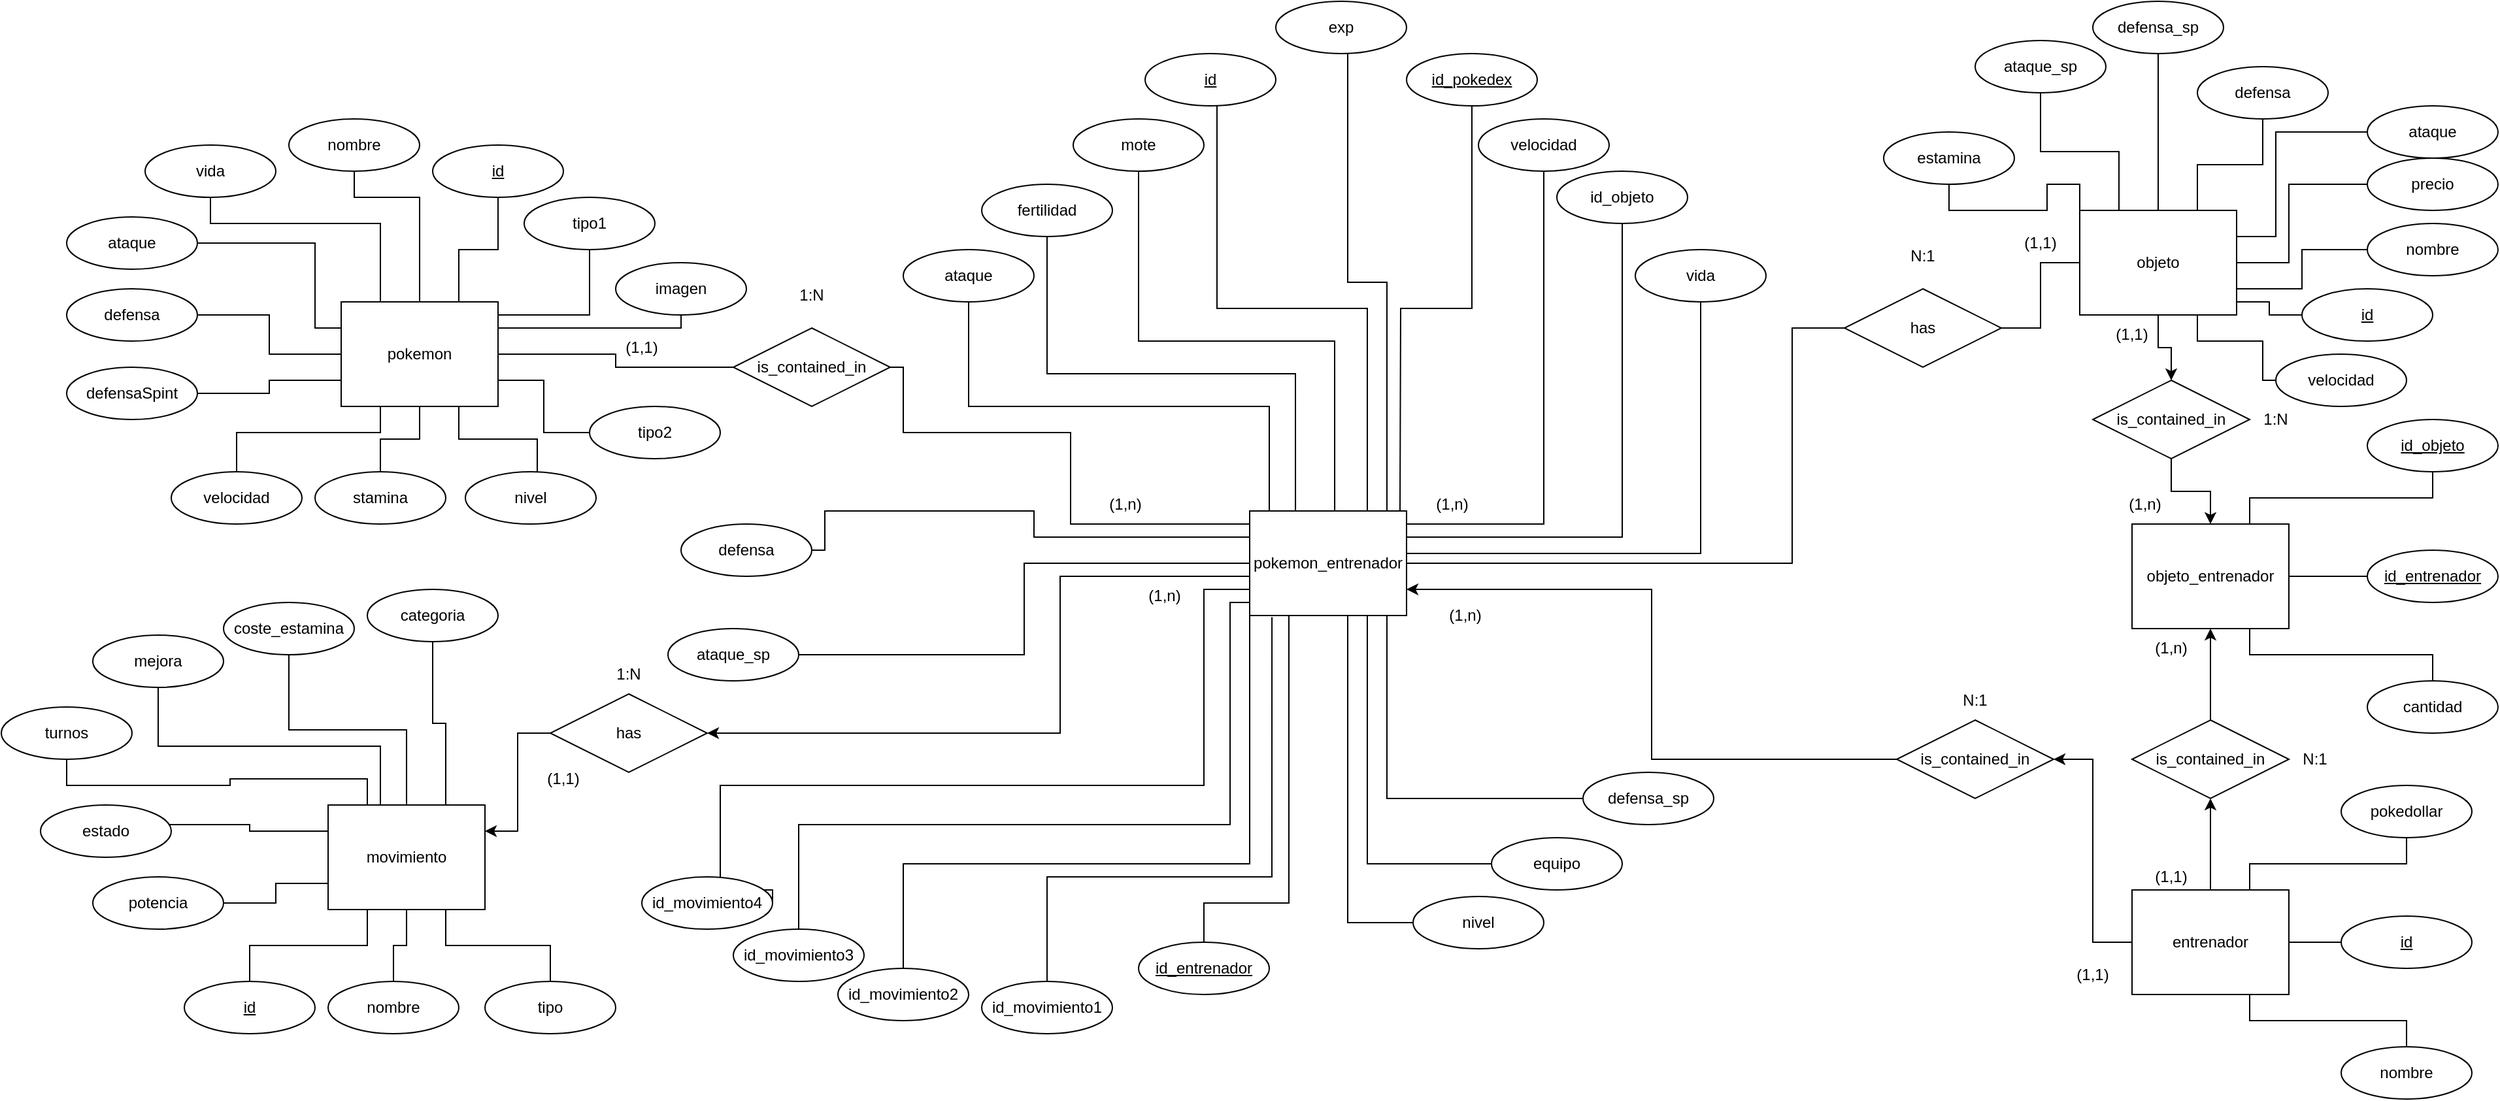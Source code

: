 <mxfile version="21.2.8" type="device">
  <diagram id="R2lEEEUBdFMjLlhIrx00" name="Page-1">
    <mxGraphModel dx="2150" dy="1479" grid="1" gridSize="10" guides="1" tooltips="1" connect="1" arrows="1" fold="1" page="1" pageScale="1" pageWidth="1100" pageHeight="850" math="0" shadow="0" extFonts="Permanent Marker^https://fonts.googleapis.com/css?family=Permanent+Marker">
      <root>
        <mxCell id="0" />
        <mxCell id="1" parent="0" />
        <mxCell id="fIFWOGlqh_RArbtYlv_k-58" style="edgeStyle=orthogonalEdgeStyle;rounded=0;orthogonalLoop=1;jettySize=auto;html=1;exitX=1;exitY=0.5;exitDx=0;exitDy=0;entryX=0.667;entryY=0.5;entryDx=0;entryDy=0;entryPerimeter=0;" parent="1" source="jiimYA44LF8Xv969hFRA-1" target="fIFWOGlqh_RArbtYlv_k-42" edge="1">
          <mxGeometry relative="1" as="geometry" />
        </mxCell>
        <mxCell id="5u-493gAyB_nj1HIb9oE-13" style="edgeStyle=orthogonalEdgeStyle;rounded=0;orthogonalLoop=1;jettySize=auto;html=1;exitX=1;exitY=0.75;exitDx=0;exitDy=0;entryX=0.2;entryY=0.5;entryDx=0;entryDy=0;entryPerimeter=0;" parent="1" source="jiimYA44LF8Xv969hFRA-1" target="5u-493gAyB_nj1HIb9oE-11" edge="1">
          <mxGeometry relative="1" as="geometry" />
        </mxCell>
        <mxCell id="5u-493gAyB_nj1HIb9oE-14" style="edgeStyle=orthogonalEdgeStyle;rounded=0;orthogonalLoop=1;jettySize=auto;html=1;exitX=0.75;exitY=1;exitDx=0;exitDy=0;entryX=0.55;entryY=0.5;entryDx=0;entryDy=0;entryPerimeter=0;" parent="1" source="jiimYA44LF8Xv969hFRA-1" target="5u-493gAyB_nj1HIb9oE-9" edge="1">
          <mxGeometry relative="1" as="geometry" />
        </mxCell>
        <mxCell id="5u-493gAyB_nj1HIb9oE-15" style="edgeStyle=orthogonalEdgeStyle;rounded=0;orthogonalLoop=1;jettySize=auto;html=1;exitX=0.5;exitY=1;exitDx=0;exitDy=0;entryX=0.5;entryY=0.5;entryDx=0;entryDy=0;entryPerimeter=0;" parent="1" source="jiimYA44LF8Xv969hFRA-1" target="5u-493gAyB_nj1HIb9oE-8" edge="1">
          <mxGeometry relative="1" as="geometry" />
        </mxCell>
        <mxCell id="5u-493gAyB_nj1HIb9oE-17" style="edgeStyle=orthogonalEdgeStyle;rounded=0;orthogonalLoop=1;jettySize=auto;html=1;exitX=0.25;exitY=1;exitDx=0;exitDy=0;entryX=0.5;entryY=0.5;entryDx=0;entryDy=0;entryPerimeter=0;" parent="1" source="jiimYA44LF8Xv969hFRA-1" target="5u-493gAyB_nj1HIb9oE-7" edge="1">
          <mxGeometry relative="1" as="geometry">
            <Array as="points">
              <mxPoint x="-140" y="250" />
              <mxPoint x="-250" y="250" />
            </Array>
          </mxGeometry>
        </mxCell>
        <mxCell id="5u-493gAyB_nj1HIb9oE-18" style="edgeStyle=orthogonalEdgeStyle;rounded=0;orthogonalLoop=1;jettySize=auto;html=1;exitX=0;exitY=0.75;exitDx=0;exitDy=0;entryX=0.7;entryY=0.5;entryDx=0;entryDy=0;entryPerimeter=0;" parent="1" source="jiimYA44LF8Xv969hFRA-1" target="5u-493gAyB_nj1HIb9oE-6" edge="1">
          <mxGeometry relative="1" as="geometry" />
        </mxCell>
        <mxCell id="5u-493gAyB_nj1HIb9oE-19" style="edgeStyle=orthogonalEdgeStyle;rounded=0;orthogonalLoop=1;jettySize=auto;html=1;exitX=0;exitY=0.5;exitDx=0;exitDy=0;entryX=0.6;entryY=0.5;entryDx=0;entryDy=0;entryPerimeter=0;" parent="1" source="jiimYA44LF8Xv969hFRA-1" target="5u-493gAyB_nj1HIb9oE-5" edge="1">
          <mxGeometry relative="1" as="geometry" />
        </mxCell>
        <mxCell id="5u-493gAyB_nj1HIb9oE-20" style="edgeStyle=orthogonalEdgeStyle;rounded=0;orthogonalLoop=1;jettySize=auto;html=1;exitX=0;exitY=0.25;exitDx=0;exitDy=0;entryX=0.5;entryY=0.375;entryDx=0;entryDy=0;entryPerimeter=0;" parent="1" source="jiimYA44LF8Xv969hFRA-1" target="5u-493gAyB_nj1HIb9oE-4" edge="1">
          <mxGeometry relative="1" as="geometry">
            <Array as="points">
              <mxPoint x="-190" y="170" />
              <mxPoint x="-190" y="105" />
              <mxPoint x="-330" y="105" />
            </Array>
          </mxGeometry>
        </mxCell>
        <mxCell id="5u-493gAyB_nj1HIb9oE-21" style="edgeStyle=orthogonalEdgeStyle;rounded=0;orthogonalLoop=1;jettySize=auto;html=1;exitX=0.25;exitY=0;exitDx=0;exitDy=0;entryX=0.5;entryY=0.5;entryDx=0;entryDy=0;entryPerimeter=0;" parent="1" source="jiimYA44LF8Xv969hFRA-1" target="5u-493gAyB_nj1HIb9oE-3" edge="1">
          <mxGeometry relative="1" as="geometry">
            <Array as="points">
              <mxPoint x="-140" y="90" />
              <mxPoint x="-270" y="90" />
            </Array>
          </mxGeometry>
        </mxCell>
        <mxCell id="5u-493gAyB_nj1HIb9oE-22" style="edgeStyle=orthogonalEdgeStyle;rounded=0;orthogonalLoop=1;jettySize=auto;html=1;exitX=0.5;exitY=0;exitDx=0;exitDy=0;entryX=0.5;entryY=0.5;entryDx=0;entryDy=0;entryPerimeter=0;" parent="1" source="jiimYA44LF8Xv969hFRA-1" target="5u-493gAyB_nj1HIb9oE-2" edge="1">
          <mxGeometry relative="1" as="geometry">
            <Array as="points">
              <mxPoint x="-110" y="70" />
              <mxPoint x="-160" y="70" />
            </Array>
          </mxGeometry>
        </mxCell>
        <mxCell id="5u-493gAyB_nj1HIb9oE-23" style="edgeStyle=orthogonalEdgeStyle;rounded=0;orthogonalLoop=1;jettySize=auto;html=1;exitX=0.75;exitY=0;exitDx=0;exitDy=0;entryX=0.5;entryY=0.25;entryDx=0;entryDy=0;entryPerimeter=0;" parent="1" source="jiimYA44LF8Xv969hFRA-1" target="5u-493gAyB_nj1HIb9oE-1" edge="1">
          <mxGeometry relative="1" as="geometry" />
        </mxCell>
        <mxCell id="5u-493gAyB_nj1HIb9oE-24" style="edgeStyle=orthogonalEdgeStyle;rounded=0;orthogonalLoop=1;jettySize=auto;html=1;exitX=1;exitY=0.25;exitDx=0;exitDy=0;entryX=0.5;entryY=0.5;entryDx=0;entryDy=0;entryPerimeter=0;" parent="1" source="jiimYA44LF8Xv969hFRA-1" target="5u-493gAyB_nj1HIb9oE-10" edge="1">
          <mxGeometry relative="1" as="geometry">
            <Array as="points">
              <mxPoint x="-50" y="160" />
              <mxPoint x="20" y="160" />
            </Array>
          </mxGeometry>
        </mxCell>
        <mxCell id="5u-493gAyB_nj1HIb9oE-26" style="edgeStyle=orthogonalEdgeStyle;rounded=0;orthogonalLoop=1;jettySize=auto;html=1;exitX=1;exitY=0.25;exitDx=0;exitDy=0;entryX=0.4;entryY=0.5;entryDx=0;entryDy=0;entryPerimeter=0;" parent="1" source="jiimYA44LF8Xv969hFRA-1" target="5u-493gAyB_nj1HIb9oE-12" edge="1">
          <mxGeometry relative="1" as="geometry">
            <Array as="points">
              <mxPoint x="90" y="170" />
              <mxPoint x="90" y="140" />
            </Array>
          </mxGeometry>
        </mxCell>
        <mxCell id="jiimYA44LF8Xv969hFRA-1" value="pokemon" style="whiteSpace=wrap;html=1;align=center;" parent="1" vertex="1">
          <mxGeometry x="-170" y="150" width="120" height="80" as="geometry" />
        </mxCell>
        <mxCell id="fIFWOGlqh_RArbtYlv_k-67" style="edgeStyle=orthogonalEdgeStyle;rounded=0;orthogonalLoop=1;jettySize=auto;html=1;exitX=0.5;exitY=1;exitDx=0;exitDy=0;entryX=0.542;entryY=0.375;entryDx=0;entryDy=0;entryPerimeter=0;" parent="1" source="jiimYA44LF8Xv969hFRA-5" target="Zgyo-7Ij2d3S2gE46RrT-1" edge="1">
          <mxGeometry relative="1" as="geometry" />
        </mxCell>
        <mxCell id="jiimYA44LF8Xv969hFRA-5" value="mote" style="ellipse;whiteSpace=wrap;html=1;align=center;" parent="1" vertex="1">
          <mxGeometry x="390" y="10" width="100" height="40" as="geometry" />
        </mxCell>
        <mxCell id="fIFWOGlqh_RArbtYlv_k-75" style="edgeStyle=orthogonalEdgeStyle;rounded=0;orthogonalLoop=1;jettySize=auto;html=1;exitX=0;exitY=0.5;exitDx=0;exitDy=0;entryX=0.875;entryY=0.625;entryDx=0;entryDy=0;entryPerimeter=0;endArrow=none;endFill=0;" parent="1" source="jiimYA44LF8Xv969hFRA-6" target="Zgyo-7Ij2d3S2gE46RrT-1" edge="1">
          <mxGeometry relative="1" as="geometry" />
        </mxCell>
        <mxCell id="jiimYA44LF8Xv969hFRA-6" value="defensa_sp" style="ellipse;whiteSpace=wrap;html=1;align=center;" parent="1" vertex="1">
          <mxGeometry x="780" y="510" width="100" height="40" as="geometry" />
        </mxCell>
        <mxCell id="fIFWOGlqh_RArbtYlv_k-90" style="edgeStyle=orthogonalEdgeStyle;rounded=0;orthogonalLoop=1;jettySize=auto;html=1;exitX=1;exitY=0.5;exitDx=0;exitDy=0;entryX=0;entryY=0.5;entryDx=0;entryDy=0;endArrow=none;endFill=0;" parent="1" source="jiimYA44LF8Xv969hFRA-7" target="Zgyo-7Ij2d3S2gE46RrT-1" edge="1">
          <mxGeometry relative="1" as="geometry" />
        </mxCell>
        <mxCell id="jiimYA44LF8Xv969hFRA-7" value="ataque_sp" style="ellipse;whiteSpace=wrap;html=1;align=center;" parent="1" vertex="1">
          <mxGeometry x="80" y="400" width="100" height="40" as="geometry" />
        </mxCell>
        <mxCell id="fIFWOGlqh_RArbtYlv_k-64" style="edgeStyle=orthogonalEdgeStyle;rounded=0;orthogonalLoop=1;jettySize=auto;html=1;exitX=0.5;exitY=1;exitDx=0;exitDy=0;entryX=0.125;entryY=0.5;entryDx=0;entryDy=0;entryPerimeter=0;" parent="1" source="jiimYA44LF8Xv969hFRA-8" target="Zgyo-7Ij2d3S2gE46RrT-1" edge="1">
          <mxGeometry relative="1" as="geometry" />
        </mxCell>
        <mxCell id="jiimYA44LF8Xv969hFRA-8" value="ataque" style="ellipse;whiteSpace=wrap;html=1;align=center;" parent="1" vertex="1">
          <mxGeometry x="260" y="110" width="100" height="40" as="geometry" />
        </mxCell>
        <mxCell id="fIFWOGlqh_RArbtYlv_k-91" style="edgeStyle=orthogonalEdgeStyle;rounded=0;orthogonalLoop=1;jettySize=auto;html=1;exitX=1;exitY=0.5;exitDx=0;exitDy=0;entryX=0;entryY=0.25;entryDx=0;entryDy=0;endArrow=none;endFill=0;" parent="1" source="jiimYA44LF8Xv969hFRA-9" target="Zgyo-7Ij2d3S2gE46RrT-1" edge="1">
          <mxGeometry x="0.123" y="38" relative="1" as="geometry">
            <Array as="points">
              <mxPoint x="200" y="340" />
              <mxPoint x="200" y="310" />
              <mxPoint x="360" y="310" />
              <mxPoint x="360" y="330" />
            </Array>
            <mxPoint x="1" as="offset" />
          </mxGeometry>
        </mxCell>
        <mxCell id="jiimYA44LF8Xv969hFRA-9" value="defensa" style="ellipse;whiteSpace=wrap;html=1;align=center;" parent="1" vertex="1">
          <mxGeometry x="90" y="320" width="100" height="40" as="geometry" />
        </mxCell>
        <mxCell id="fIFWOGlqh_RArbtYlv_k-74" style="edgeStyle=orthogonalEdgeStyle;rounded=0;orthogonalLoop=1;jettySize=auto;html=1;exitX=0.5;exitY=1;exitDx=0;exitDy=0;endArrow=none;endFill=0;entryX=0.996;entryY=0.406;entryDx=0;entryDy=0;entryPerimeter=0;" parent="1" source="jiimYA44LF8Xv969hFRA-10" target="Zgyo-7Ij2d3S2gE46RrT-1" edge="1">
          <mxGeometry relative="1" as="geometry">
            <mxPoint x="690" y="340" as="targetPoint" />
          </mxGeometry>
        </mxCell>
        <mxCell id="jiimYA44LF8Xv969hFRA-10" value="vida" style="ellipse;whiteSpace=wrap;html=1;align=center;" parent="1" vertex="1">
          <mxGeometry x="820" y="110" width="100" height="40" as="geometry" />
        </mxCell>
        <mxCell id="fIFWOGlqh_RArbtYlv_k-66" style="edgeStyle=orthogonalEdgeStyle;rounded=0;orthogonalLoop=1;jettySize=auto;html=1;exitX=0.5;exitY=1;exitDx=0;exitDy=0;entryX=0.292;entryY=0.625;entryDx=0;entryDy=0;entryPerimeter=0;" parent="1" source="jiimYA44LF8Xv969hFRA-13" target="Zgyo-7Ij2d3S2gE46RrT-1" edge="1">
          <mxGeometry relative="1" as="geometry" />
        </mxCell>
        <mxCell id="jiimYA44LF8Xv969hFRA-13" value="fertilidad" style="ellipse;whiteSpace=wrap;html=1;align=center;" parent="1" vertex="1">
          <mxGeometry x="320" y="60" width="100" height="40" as="geometry" />
        </mxCell>
        <mxCell id="fIFWOGlqh_RArbtYlv_k-80" style="edgeStyle=orthogonalEdgeStyle;rounded=0;orthogonalLoop=1;jettySize=auto;html=1;exitX=0;exitY=0.5;exitDx=0;exitDy=0;entryX=0.625;entryY=1;entryDx=0;entryDy=0;entryPerimeter=0;endArrow=none;endFill=0;" parent="1" source="jiimYA44LF8Xv969hFRA-15" target="Zgyo-7Ij2d3S2gE46RrT-1" edge="1">
          <mxGeometry relative="1" as="geometry" />
        </mxCell>
        <mxCell id="jiimYA44LF8Xv969hFRA-15" value="nivel" style="ellipse;whiteSpace=wrap;html=1;align=center;" parent="1" vertex="1">
          <mxGeometry x="650" y="605" width="100" height="40" as="geometry" />
        </mxCell>
        <mxCell id="fIFWOGlqh_RArbtYlv_k-72" style="edgeStyle=orthogonalEdgeStyle;rounded=0;orthogonalLoop=1;jettySize=auto;html=1;exitX=0.5;exitY=1;exitDx=0;exitDy=0;endArrow=none;endFill=0;entryX=1;entryY=0.25;entryDx=0;entryDy=0;" parent="1" source="jiimYA44LF8Xv969hFRA-17" target="Zgyo-7Ij2d3S2gE46RrT-1" edge="1">
          <mxGeometry relative="1" as="geometry">
            <mxPoint x="670" y="340" as="targetPoint" />
            <Array as="points">
              <mxPoint x="750" y="320" />
              <mxPoint x="645" y="320" />
            </Array>
          </mxGeometry>
        </mxCell>
        <mxCell id="jiimYA44LF8Xv969hFRA-17" value="velocidad" style="ellipse;whiteSpace=wrap;html=1;align=center;" parent="1" vertex="1">
          <mxGeometry x="700" y="10" width="100" height="40" as="geometry" />
        </mxCell>
        <mxCell id="fIFWOGlqh_RArbtYlv_k-55" style="edgeStyle=orthogonalEdgeStyle;rounded=0;orthogonalLoop=1;jettySize=auto;html=1;exitX=1;exitY=0.5;exitDx=0;exitDy=0;entryX=0.333;entryY=0.5;entryDx=0;entryDy=0;entryPerimeter=0;" parent="1" source="Zgyo-7Ij2d3S2gE46RrT-1" target="fIFWOGlqh_RArbtYlv_k-54" edge="1">
          <mxGeometry relative="1" as="geometry">
            <Array as="points">
              <mxPoint x="940" y="350" />
              <mxPoint x="940" y="170" />
            </Array>
          </mxGeometry>
        </mxCell>
        <mxCell id="fIFWOGlqh_RArbtYlv_k-69" style="edgeStyle=orthogonalEdgeStyle;rounded=0;orthogonalLoop=1;jettySize=auto;html=1;exitX=0.75;exitY=0;exitDx=0;exitDy=0;entryX=0.55;entryY=0.5;entryDx=0;entryDy=0;entryPerimeter=0;" parent="1" source="Zgyo-7Ij2d3S2gE46RrT-1" target="fIFWOGlqh_RArbtYlv_k-7" edge="1">
          <mxGeometry relative="1" as="geometry" />
        </mxCell>
        <mxCell id="fIFWOGlqh_RArbtYlv_k-79" style="edgeStyle=orthogonalEdgeStyle;rounded=0;orthogonalLoop=1;jettySize=auto;html=1;exitX=0.75;exitY=1;exitDx=0;exitDy=0;entryX=0;entryY=0.5;entryDx=0;entryDy=0;endArrow=none;endFill=0;" parent="1" source="Zgyo-7Ij2d3S2gE46RrT-1" target="Zgyo-7Ij2d3S2gE46RrT-8" edge="1">
          <mxGeometry relative="1" as="geometry" />
        </mxCell>
        <mxCell id="1M3iyXm2v_RrBbfsAJCs-2" style="edgeStyle=orthogonalEdgeStyle;rounded=0;orthogonalLoop=1;jettySize=auto;html=1;exitX=0;exitY=1;exitDx=0;exitDy=0;entryX=0.5;entryY=0.5;entryDx=0;entryDy=0;entryPerimeter=0;" parent="1" source="Zgyo-7Ij2d3S2gE46RrT-1" target="fIFWOGlqh_RArbtYlv_k-14" edge="1">
          <mxGeometry relative="1" as="geometry">
            <Array as="points">
              <mxPoint x="525" y="580" />
              <mxPoint x="260" y="580" />
            </Array>
          </mxGeometry>
        </mxCell>
        <mxCell id="mYmFCmXIpVy9FABkspuL-14" style="edgeStyle=orthogonalEdgeStyle;rounded=0;orthogonalLoop=1;jettySize=auto;html=1;exitX=0.75;exitY=0;exitDx=0;exitDy=0;entryX=0.45;entryY=0.5;entryDx=0;entryDy=0;entryPerimeter=0;" edge="1" parent="1" source="Zgyo-7Ij2d3S2gE46RrT-1" target="mYmFCmXIpVy9FABkspuL-13">
          <mxGeometry relative="1" as="geometry">
            <Array as="points">
              <mxPoint x="630" y="310" />
              <mxPoint x="630" y="135" />
              <mxPoint x="600" y="135" />
              <mxPoint x="600" y="-60" />
            </Array>
          </mxGeometry>
        </mxCell>
        <mxCell id="Zgyo-7Ij2d3S2gE46RrT-1" value="pokemon_entrenador" style="whiteSpace=wrap;html=1;align=center;" parent="1" vertex="1">
          <mxGeometry x="525" y="310" width="120" height="80" as="geometry" />
        </mxCell>
        <mxCell id="fIFWOGlqh_RArbtYlv_k-25" style="edgeStyle=orthogonalEdgeStyle;rounded=0;orthogonalLoop=1;jettySize=auto;html=1;exitX=0;exitY=0.25;exitDx=0;exitDy=0;entryX=0.5;entryY=0.375;entryDx=0;entryDy=0;entryPerimeter=0;" parent="1" source="Zgyo-7Ij2d3S2gE46RrT-4" target="fIFWOGlqh_RArbtYlv_k-2" edge="1">
          <mxGeometry relative="1" as="geometry" />
        </mxCell>
        <mxCell id="fIFWOGlqh_RArbtYlv_k-26" style="edgeStyle=orthogonalEdgeStyle;rounded=0;orthogonalLoop=1;jettySize=auto;html=1;exitX=0;exitY=0.75;exitDx=0;exitDy=0;entryX=0.7;entryY=0.5;entryDx=0;entryDy=0;entryPerimeter=0;" parent="1" source="Zgyo-7Ij2d3S2gE46RrT-4" target="fIFWOGlqh_RArbtYlv_k-1" edge="1">
          <mxGeometry relative="1" as="geometry" />
        </mxCell>
        <mxCell id="fIFWOGlqh_RArbtYlv_k-27" style="edgeStyle=orthogonalEdgeStyle;rounded=0;orthogonalLoop=1;jettySize=auto;html=1;exitX=0.25;exitY=1;exitDx=0;exitDy=0;entryX=0.5;entryY=0.5;entryDx=0;entryDy=0;entryPerimeter=0;" parent="1" source="Zgyo-7Ij2d3S2gE46RrT-4" target="Zgyo-7Ij2d3S2gE46RrT-13" edge="1">
          <mxGeometry relative="1" as="geometry" />
        </mxCell>
        <mxCell id="fIFWOGlqh_RArbtYlv_k-28" style="edgeStyle=orthogonalEdgeStyle;rounded=0;orthogonalLoop=1;jettySize=auto;html=1;exitX=0.5;exitY=1;exitDx=0;exitDy=0;entryX=0.5;entryY=0.5;entryDx=0;entryDy=0;entryPerimeter=0;" parent="1" source="Zgyo-7Ij2d3S2gE46RrT-4" target="Zgyo-7Ij2d3S2gE46RrT-14" edge="1">
          <mxGeometry relative="1" as="geometry" />
        </mxCell>
        <mxCell id="fIFWOGlqh_RArbtYlv_k-29" style="edgeStyle=orthogonalEdgeStyle;rounded=0;orthogonalLoop=1;jettySize=auto;html=1;exitX=0.75;exitY=1;exitDx=0;exitDy=0;entryX=0.5;entryY=0.5;entryDx=0;entryDy=0;entryPerimeter=0;" parent="1" source="Zgyo-7Ij2d3S2gE46RrT-4" target="Zgyo-7Ij2d3S2gE46RrT-15" edge="1">
          <mxGeometry relative="1" as="geometry" />
        </mxCell>
        <mxCell id="fIFWOGlqh_RArbtYlv_k-31" style="edgeStyle=orthogonalEdgeStyle;rounded=0;orthogonalLoop=1;jettySize=auto;html=1;exitX=0.5;exitY=0;exitDx=0;exitDy=0;entryX=0.5;entryY=0.625;entryDx=0;entryDy=0;entryPerimeter=0;" parent="1" source="Zgyo-7Ij2d3S2gE46RrT-4" target="fIFWOGlqh_RArbtYlv_k-4" edge="1">
          <mxGeometry relative="1" as="geometry">
            <Array as="points">
              <mxPoint x="-140" y="535" />
              <mxPoint x="-140" y="490" />
              <mxPoint x="-310" y="490" />
            </Array>
          </mxGeometry>
        </mxCell>
        <mxCell id="fIFWOGlqh_RArbtYlv_k-32" style="edgeStyle=orthogonalEdgeStyle;rounded=0;orthogonalLoop=1;jettySize=auto;html=1;exitX=0.25;exitY=0;exitDx=0;exitDy=0;entryX=0.5;entryY=0.5;entryDx=0;entryDy=0;entryPerimeter=0;" parent="1" source="Zgyo-7Ij2d3S2gE46RrT-4" target="fIFWOGlqh_RArbtYlv_k-3" edge="1">
          <mxGeometry relative="1" as="geometry" />
        </mxCell>
        <mxCell id="1M3iyXm2v_RrBbfsAJCs-5" style="edgeStyle=orthogonalEdgeStyle;rounded=0;orthogonalLoop=1;jettySize=auto;html=1;exitX=1;exitY=0.25;exitDx=0;exitDy=0;entryX=0;entryY=0.5;entryDx=0;entryDy=0;endArrow=none;endFill=0;startArrow=classic;startFill=1;" parent="1" source="Zgyo-7Ij2d3S2gE46RrT-4" target="1M3iyXm2v_RrBbfsAJCs-3" edge="1">
          <mxGeometry relative="1" as="geometry" />
        </mxCell>
        <mxCell id="oW-g6aOXDVtsvGROKA5f-11" style="edgeStyle=orthogonalEdgeStyle;rounded=0;orthogonalLoop=1;jettySize=auto;html=1;exitX=0.5;exitY=0;exitDx=0;exitDy=0;entryX=0.5;entryY=0.5;entryDx=0;entryDy=0;entryPerimeter=0;" parent="1" source="Zgyo-7Ij2d3S2gE46RrT-4" target="oW-g6aOXDVtsvGROKA5f-10" edge="1">
          <mxGeometry relative="1" as="geometry" />
        </mxCell>
        <mxCell id="oW-g6aOXDVtsvGROKA5f-14" style="edgeStyle=orthogonalEdgeStyle;rounded=0;orthogonalLoop=1;jettySize=auto;html=1;exitX=0.75;exitY=0;exitDx=0;exitDy=0;entryX=0.5;entryY=0.5;entryDx=0;entryDy=0;entryPerimeter=0;" parent="1" source="Zgyo-7Ij2d3S2gE46RrT-4" target="oW-g6aOXDVtsvGROKA5f-12" edge="1">
          <mxGeometry relative="1" as="geometry" />
        </mxCell>
        <mxCell id="Zgyo-7Ij2d3S2gE46RrT-4" value="movimiento" style="whiteSpace=wrap;html=1;align=center;" parent="1" vertex="1">
          <mxGeometry x="-180" y="535" width="120" height="80" as="geometry" />
        </mxCell>
        <mxCell id="fIFWOGlqh_RArbtYlv_k-36" style="edgeStyle=orthogonalEdgeStyle;rounded=0;orthogonalLoop=1;jettySize=auto;html=1;exitX=1;exitY=0.75;exitDx=0;exitDy=0;entryX=0.3;entryY=0.5;entryDx=0;entryDy=0;entryPerimeter=0;" parent="1" source="Zgyo-7Ij2d3S2gE46RrT-5" target="fIFWOGlqh_RArbtYlv_k-10" edge="1">
          <mxGeometry relative="1" as="geometry">
            <Array as="points">
              <mxPoint x="1280" y="150" />
              <mxPoint x="1305" y="150" />
              <mxPoint x="1305" y="160" />
            </Array>
          </mxGeometry>
        </mxCell>
        <mxCell id="fIFWOGlqh_RArbtYlv_k-37" style="edgeStyle=orthogonalEdgeStyle;rounded=0;orthogonalLoop=1;jettySize=auto;html=1;exitX=1;exitY=0.25;exitDx=0;exitDy=0;entryX=0.4;entryY=0.5;entryDx=0;entryDy=0;entryPerimeter=0;" parent="1" source="Zgyo-7Ij2d3S2gE46RrT-5" target="fIFWOGlqh_RArbtYlv_k-9" edge="1">
          <mxGeometry relative="1" as="geometry">
            <Array as="points">
              <mxPoint x="1280" y="140" />
              <mxPoint x="1330" y="140" />
              <mxPoint x="1330" y="110" />
            </Array>
          </mxGeometry>
        </mxCell>
        <mxCell id="fIFWOGlqh_RArbtYlv_k-50" style="edgeStyle=orthogonalEdgeStyle;rounded=0;orthogonalLoop=1;jettySize=auto;html=1;exitX=0.5;exitY=1;exitDx=0;exitDy=0;" parent="1" source="Zgyo-7Ij2d3S2gE46RrT-5" target="fIFWOGlqh_RArbtYlv_k-44" edge="1">
          <mxGeometry relative="1" as="geometry" />
        </mxCell>
        <mxCell id="fIFWOGlqh_RArbtYlv_k-57" style="edgeStyle=orthogonalEdgeStyle;rounded=0;orthogonalLoop=1;jettySize=auto;html=1;exitX=0;exitY=0.5;exitDx=0;exitDy=0;entryX=0.5;entryY=0.5;entryDx=0;entryDy=0;entryPerimeter=0;" parent="1" source="Zgyo-7Ij2d3S2gE46RrT-5" target="fIFWOGlqh_RArbtYlv_k-54" edge="1">
          <mxGeometry relative="1" as="geometry" />
        </mxCell>
        <mxCell id="mYmFCmXIpVy9FABkspuL-1" style="edgeStyle=orthogonalEdgeStyle;rounded=0;orthogonalLoop=1;jettySize=auto;html=1;exitX=1;exitY=0.5;exitDx=0;exitDy=0;entryX=0.3;entryY=0.5;entryDx=0;entryDy=0;entryPerimeter=0;" edge="1" parent="1" source="Zgyo-7Ij2d3S2gE46RrT-5" target="oW-g6aOXDVtsvGROKA5f-7">
          <mxGeometry relative="1" as="geometry">
            <Array as="points">
              <mxPoint x="1320" y="120" />
              <mxPoint x="1320" y="60" />
            </Array>
          </mxGeometry>
        </mxCell>
        <mxCell id="mYmFCmXIpVy9FABkspuL-2" style="edgeStyle=orthogonalEdgeStyle;rounded=0;orthogonalLoop=1;jettySize=auto;html=1;exitX=1;exitY=0.25;exitDx=0;exitDy=0;entryX=0.5;entryY=0.5;entryDx=0;entryDy=0;entryPerimeter=0;" edge="1" parent="1" source="Zgyo-7Ij2d3S2gE46RrT-5" target="oW-g6aOXDVtsvGROKA5f-4">
          <mxGeometry relative="1" as="geometry">
            <Array as="points">
              <mxPoint x="1310" y="100" />
              <mxPoint x="1310" y="20" />
            </Array>
          </mxGeometry>
        </mxCell>
        <mxCell id="mYmFCmXIpVy9FABkspuL-4" style="edgeStyle=orthogonalEdgeStyle;rounded=0;orthogonalLoop=1;jettySize=auto;html=1;exitX=0.75;exitY=0;exitDx=0;exitDy=0;entryX=0.5;entryY=0.25;entryDx=0;entryDy=0;entryPerimeter=0;" edge="1" parent="1" source="Zgyo-7Ij2d3S2gE46RrT-5" target="mYmFCmXIpVy9FABkspuL-3">
          <mxGeometry relative="1" as="geometry" />
        </mxCell>
        <mxCell id="mYmFCmXIpVy9FABkspuL-8" style="edgeStyle=orthogonalEdgeStyle;rounded=0;orthogonalLoop=1;jettySize=auto;html=1;exitX=0.75;exitY=1;exitDx=0;exitDy=0;entryX=0.5;entryY=0.5;entryDx=0;entryDy=0;entryPerimeter=0;" edge="1" parent="1" source="Zgyo-7Ij2d3S2gE46RrT-5" target="mYmFCmXIpVy9FABkspuL-7">
          <mxGeometry relative="1" as="geometry">
            <Array as="points">
              <mxPoint x="1250" y="180" />
              <mxPoint x="1300" y="180" />
              <mxPoint x="1300" y="210" />
            </Array>
          </mxGeometry>
        </mxCell>
        <mxCell id="mYmFCmXIpVy9FABkspuL-10" style="edgeStyle=orthogonalEdgeStyle;rounded=0;orthogonalLoop=1;jettySize=auto;html=1;exitX=0.5;exitY=0;exitDx=0;exitDy=0;entryX=0.5;entryY=0.5;entryDx=0;entryDy=0;entryPerimeter=0;" edge="1" parent="1" source="Zgyo-7Ij2d3S2gE46RrT-5" target="mYmFCmXIpVy9FABkspuL-5">
          <mxGeometry relative="1" as="geometry" />
        </mxCell>
        <mxCell id="mYmFCmXIpVy9FABkspuL-11" style="edgeStyle=orthogonalEdgeStyle;rounded=0;orthogonalLoop=1;jettySize=auto;html=1;exitX=0.25;exitY=0;exitDx=0;exitDy=0;entryX=0.5;entryY=0.5;entryDx=0;entryDy=0;entryPerimeter=0;" edge="1" parent="1" source="Zgyo-7Ij2d3S2gE46RrT-5" target="mYmFCmXIpVy9FABkspuL-6">
          <mxGeometry relative="1" as="geometry" />
        </mxCell>
        <mxCell id="mYmFCmXIpVy9FABkspuL-12" style="edgeStyle=orthogonalEdgeStyle;rounded=0;orthogonalLoop=1;jettySize=auto;html=1;exitX=0;exitY=0;exitDx=0;exitDy=0;entryX=0.5;entryY=0.5;entryDx=0;entryDy=0;entryPerimeter=0;" edge="1" parent="1" source="Zgyo-7Ij2d3S2gE46RrT-5" target="mYmFCmXIpVy9FABkspuL-9">
          <mxGeometry relative="1" as="geometry" />
        </mxCell>
        <mxCell id="Zgyo-7Ij2d3S2gE46RrT-5" value="objeto" style="whiteSpace=wrap;html=1;align=center;" parent="1" vertex="1">
          <mxGeometry x="1160" y="80" width="120" height="80" as="geometry" />
        </mxCell>
        <mxCell id="fIFWOGlqh_RArbtYlv_k-33" style="edgeStyle=orthogonalEdgeStyle;rounded=0;orthogonalLoop=1;jettySize=auto;html=1;exitX=0.75;exitY=1;exitDx=0;exitDy=0;entryX=0.5;entryY=0.75;entryDx=0;entryDy=0;entryPerimeter=0;" parent="1" source="Zgyo-7Ij2d3S2gE46RrT-6" target="Zgyo-7Ij2d3S2gE46RrT-9" edge="1">
          <mxGeometry relative="1" as="geometry" />
        </mxCell>
        <mxCell id="fIFWOGlqh_RArbtYlv_k-34" style="edgeStyle=orthogonalEdgeStyle;rounded=0;orthogonalLoop=1;jettySize=auto;html=1;exitX=1;exitY=0.5;exitDx=0;exitDy=0;entryX=0.5;entryY=0.5;entryDx=0;entryDy=0;entryPerimeter=0;" parent="1" source="Zgyo-7Ij2d3S2gE46RrT-6" target="Zgyo-7Ij2d3S2gE46RrT-10" edge="1">
          <mxGeometry relative="1" as="geometry" />
        </mxCell>
        <mxCell id="fIFWOGlqh_RArbtYlv_k-35" style="edgeStyle=orthogonalEdgeStyle;rounded=0;orthogonalLoop=1;jettySize=auto;html=1;exitX=0.75;exitY=0;exitDx=0;exitDy=0;entryX=0.5;entryY=0.625;entryDx=0;entryDy=0;entryPerimeter=0;" parent="1" source="Zgyo-7Ij2d3S2gE46RrT-6" target="Zgyo-7Ij2d3S2gE46RrT-11" edge="1">
          <mxGeometry relative="1" as="geometry" />
        </mxCell>
        <mxCell id="fIFWOGlqh_RArbtYlv_k-46" style="edgeStyle=orthogonalEdgeStyle;rounded=0;orthogonalLoop=1;jettySize=auto;html=1;exitX=0.5;exitY=0;exitDx=0;exitDy=0;" parent="1" source="Zgyo-7Ij2d3S2gE46RrT-6" target="fIFWOGlqh_RArbtYlv_k-43" edge="1">
          <mxGeometry relative="1" as="geometry" />
        </mxCell>
        <mxCell id="fIFWOGlqh_RArbtYlv_k-61" style="edgeStyle=orthogonalEdgeStyle;rounded=0;orthogonalLoop=1;jettySize=auto;html=1;exitX=0;exitY=0.5;exitDx=0;exitDy=0;entryX=1;entryY=0.5;entryDx=0;entryDy=0;" parent="1" source="Zgyo-7Ij2d3S2gE46RrT-6" target="fIFWOGlqh_RArbtYlv_k-60" edge="1">
          <mxGeometry relative="1" as="geometry" />
        </mxCell>
        <mxCell id="Zgyo-7Ij2d3S2gE46RrT-6" value="entrenador" style="whiteSpace=wrap;html=1;align=center;" parent="1" vertex="1">
          <mxGeometry x="1200" y="600" width="120" height="80" as="geometry" />
        </mxCell>
        <mxCell id="Zgyo-7Ij2d3S2gE46RrT-8" value="equipo" style="ellipse;whiteSpace=wrap;html=1;align=center;" parent="1" vertex="1">
          <mxGeometry x="710" y="560" width="100" height="40" as="geometry" />
        </mxCell>
        <mxCell id="Zgyo-7Ij2d3S2gE46RrT-9" value="nombre" style="ellipse;whiteSpace=wrap;html=1;align=center;" parent="1" vertex="1">
          <mxGeometry x="1360" y="720" width="100" height="40" as="geometry" />
        </mxCell>
        <mxCell id="Zgyo-7Ij2d3S2gE46RrT-10" value="id" style="ellipse;whiteSpace=wrap;html=1;align=center;fontStyle=4;" parent="1" vertex="1">
          <mxGeometry x="1360" y="620" width="100" height="40" as="geometry" />
        </mxCell>
        <mxCell id="Zgyo-7Ij2d3S2gE46RrT-11" value="pokedollar" style="ellipse;whiteSpace=wrap;html=1;align=center;" parent="1" vertex="1">
          <mxGeometry x="1360" y="520" width="100" height="40" as="geometry" />
        </mxCell>
        <mxCell id="fIFWOGlqh_RArbtYlv_k-38" style="edgeStyle=orthogonalEdgeStyle;rounded=0;orthogonalLoop=1;jettySize=auto;html=1;exitX=0.75;exitY=0;exitDx=0;exitDy=0;entryX=0.5;entryY=0.5;entryDx=0;entryDy=0;entryPerimeter=0;" parent="1" source="Zgyo-7Ij2d3S2gE46RrT-12" target="fIFWOGlqh_RArbtYlv_k-11" edge="1">
          <mxGeometry relative="1" as="geometry" />
        </mxCell>
        <mxCell id="fIFWOGlqh_RArbtYlv_k-39" style="edgeStyle=orthogonalEdgeStyle;rounded=0;orthogonalLoop=1;jettySize=auto;html=1;exitX=1;exitY=0.5;exitDx=0;exitDy=0;entryX=0.4;entryY=0.5;entryDx=0;entryDy=0;entryPerimeter=0;" parent="1" source="Zgyo-7Ij2d3S2gE46RrT-12" target="fIFWOGlqh_RArbtYlv_k-12" edge="1">
          <mxGeometry relative="1" as="geometry" />
        </mxCell>
        <mxCell id="fIFWOGlqh_RArbtYlv_k-41" style="edgeStyle=orthogonalEdgeStyle;rounded=0;orthogonalLoop=1;jettySize=auto;html=1;exitX=0.75;exitY=1;exitDx=0;exitDy=0;entryX=0.5;entryY=0.5;entryDx=0;entryDy=0;entryPerimeter=0;" parent="1" source="Zgyo-7Ij2d3S2gE46RrT-12" target="fIFWOGlqh_RArbtYlv_k-13" edge="1">
          <mxGeometry relative="1" as="geometry" />
        </mxCell>
        <mxCell id="Zgyo-7Ij2d3S2gE46RrT-12" value="objeto_entrenador" style="whiteSpace=wrap;html=1;align=center;" parent="1" vertex="1">
          <mxGeometry x="1200" y="320" width="120" height="80" as="geometry" />
        </mxCell>
        <mxCell id="Zgyo-7Ij2d3S2gE46RrT-13" value="id" style="ellipse;whiteSpace=wrap;html=1;align=center;fontStyle=4;" parent="1" vertex="1">
          <mxGeometry x="-290" y="670" width="100" height="40" as="geometry" />
        </mxCell>
        <mxCell id="Zgyo-7Ij2d3S2gE46RrT-14" value="nombre" style="ellipse;whiteSpace=wrap;html=1;align=center;" parent="1" vertex="1">
          <mxGeometry x="-180" y="670" width="100" height="40" as="geometry" />
        </mxCell>
        <mxCell id="Zgyo-7Ij2d3S2gE46RrT-15" value="tipo" style="ellipse;whiteSpace=wrap;html=1;align=center;" parent="1" vertex="1">
          <mxGeometry x="-60" y="670" width="100" height="40" as="geometry" />
        </mxCell>
        <mxCell id="fIFWOGlqh_RArbtYlv_k-1" value="potencia" style="ellipse;whiteSpace=wrap;html=1;align=center;" parent="1" vertex="1">
          <mxGeometry x="-360" y="590" width="100" height="40" as="geometry" />
        </mxCell>
        <mxCell id="fIFWOGlqh_RArbtYlv_k-2" value="estado" style="ellipse;whiteSpace=wrap;html=1;align=center;" parent="1" vertex="1">
          <mxGeometry x="-400" y="535" width="100" height="40" as="geometry" />
        </mxCell>
        <mxCell id="fIFWOGlqh_RArbtYlv_k-3" value="turnos" style="ellipse;whiteSpace=wrap;html=1;align=center;" parent="1" vertex="1">
          <mxGeometry x="-430" y="460" width="100" height="40" as="geometry" />
        </mxCell>
        <mxCell id="fIFWOGlqh_RArbtYlv_k-4" value="mejora" style="ellipse;whiteSpace=wrap;html=1;align=center;" parent="1" vertex="1">
          <mxGeometry x="-360" y="405" width="100" height="40" as="geometry" />
        </mxCell>
        <mxCell id="fIFWOGlqh_RArbtYlv_k-73" style="edgeStyle=orthogonalEdgeStyle;rounded=0;orthogonalLoop=1;jettySize=auto;html=1;exitX=0.5;exitY=1;exitDx=0;exitDy=0;endArrow=none;endFill=0;entryX=1;entryY=0.25;entryDx=0;entryDy=0;" parent="1" source="fIFWOGlqh_RArbtYlv_k-5" target="Zgyo-7Ij2d3S2gE46RrT-1" edge="1">
          <mxGeometry relative="1" as="geometry">
            <mxPoint x="680" y="340" as="targetPoint" />
            <Array as="points">
              <mxPoint x="810" y="90" />
              <mxPoint x="810" y="330" />
            </Array>
          </mxGeometry>
        </mxCell>
        <mxCell id="fIFWOGlqh_RArbtYlv_k-5" value="id_objeto" style="ellipse;whiteSpace=wrap;html=1;align=center;" parent="1" vertex="1">
          <mxGeometry x="760" y="50" width="100" height="40" as="geometry" />
        </mxCell>
        <mxCell id="fIFWOGlqh_RArbtYlv_k-82" style="edgeStyle=orthogonalEdgeStyle;rounded=0;orthogonalLoop=1;jettySize=auto;html=1;exitX=0.5;exitY=0;exitDx=0;exitDy=0;entryX=0.25;entryY=1;entryDx=0;entryDy=0;endArrow=none;endFill=0;" parent="1" source="fIFWOGlqh_RArbtYlv_k-6" target="Zgyo-7Ij2d3S2gE46RrT-1" edge="1">
          <mxGeometry relative="1" as="geometry">
            <Array as="points">
              <mxPoint x="490" y="610" />
              <mxPoint x="555" y="610" />
            </Array>
          </mxGeometry>
        </mxCell>
        <mxCell id="fIFWOGlqh_RArbtYlv_k-6" value="id_entrenador" style="ellipse;whiteSpace=wrap;html=1;align=center;fontStyle=4;" parent="1" vertex="1">
          <mxGeometry x="440" y="640" width="100" height="40" as="geometry" />
        </mxCell>
        <mxCell id="fIFWOGlqh_RArbtYlv_k-7" value="id" style="ellipse;whiteSpace=wrap;html=1;align=center;fontStyle=4;" parent="1" vertex="1">
          <mxGeometry x="445" y="-40" width="100" height="40" as="geometry" />
        </mxCell>
        <mxCell id="fIFWOGlqh_RArbtYlv_k-71" style="edgeStyle=orthogonalEdgeStyle;rounded=0;orthogonalLoop=1;jettySize=auto;html=1;exitX=0.5;exitY=1;exitDx=0;exitDy=0;endArrow=none;endFill=0;" parent="1" source="fIFWOGlqh_RArbtYlv_k-8" edge="1">
          <mxGeometry relative="1" as="geometry">
            <mxPoint x="640" y="310" as="targetPoint" />
          </mxGeometry>
        </mxCell>
        <mxCell id="fIFWOGlqh_RArbtYlv_k-8" value="id_pokedex" style="ellipse;whiteSpace=wrap;html=1;align=center;fontStyle=4;" parent="1" vertex="1">
          <mxGeometry x="645" y="-40" width="100" height="40" as="geometry" />
        </mxCell>
        <mxCell id="fIFWOGlqh_RArbtYlv_k-9" value="nombre" style="ellipse;whiteSpace=wrap;html=1;align=center;" parent="1" vertex="1">
          <mxGeometry x="1380" y="90" width="100" height="40" as="geometry" />
        </mxCell>
        <mxCell id="fIFWOGlqh_RArbtYlv_k-10" value="id" style="ellipse;whiteSpace=wrap;html=1;align=center;fontStyle=4;" parent="1" vertex="1">
          <mxGeometry x="1330" y="140" width="100" height="40" as="geometry" />
        </mxCell>
        <mxCell id="fIFWOGlqh_RArbtYlv_k-11" value="id_objeto" style="ellipse;whiteSpace=wrap;html=1;align=center;fontStyle=4;" parent="1" vertex="1">
          <mxGeometry x="1380" y="240" width="100" height="40" as="geometry" />
        </mxCell>
        <mxCell id="fIFWOGlqh_RArbtYlv_k-12" value="id_entrenador" style="ellipse;whiteSpace=wrap;html=1;align=center;fontStyle=4;" parent="1" vertex="1">
          <mxGeometry x="1380" y="340" width="100" height="40" as="geometry" />
        </mxCell>
        <mxCell id="fIFWOGlqh_RArbtYlv_k-13" value="cantidad" style="ellipse;whiteSpace=wrap;html=1;align=center;" parent="1" vertex="1">
          <mxGeometry x="1380" y="440" width="100" height="40" as="geometry" />
        </mxCell>
        <mxCell id="fIFWOGlqh_RArbtYlv_k-14" value="id_movimiento2" style="ellipse;whiteSpace=wrap;html=1;align=center;" parent="1" vertex="1">
          <mxGeometry x="210" y="660" width="100" height="40" as="geometry" />
        </mxCell>
        <mxCell id="fIFWOGlqh_RArbtYlv_k-85" style="edgeStyle=orthogonalEdgeStyle;rounded=0;orthogonalLoop=1;jettySize=auto;html=1;exitX=0.5;exitY=0;exitDx=0;exitDy=0;entryX=0.142;entryY=1.016;entryDx=0;entryDy=0;entryPerimeter=0;endArrow=none;endFill=0;" parent="1" source="fIFWOGlqh_RArbtYlv_k-15" target="Zgyo-7Ij2d3S2gE46RrT-1" edge="1">
          <mxGeometry relative="1" as="geometry">
            <Array as="points">
              <mxPoint x="370" y="590" />
              <mxPoint x="542" y="590" />
            </Array>
          </mxGeometry>
        </mxCell>
        <mxCell id="fIFWOGlqh_RArbtYlv_k-15" value="id_movimiento1" style="ellipse;whiteSpace=wrap;html=1;align=center;" parent="1" vertex="1">
          <mxGeometry x="320" y="670" width="100" height="40" as="geometry" />
        </mxCell>
        <mxCell id="fIFWOGlqh_RArbtYlv_k-87" style="edgeStyle=orthogonalEdgeStyle;rounded=0;orthogonalLoop=1;jettySize=auto;html=1;exitX=0.5;exitY=0;exitDx=0;exitDy=0;entryX=0;entryY=0.75;entryDx=0;entryDy=0;endArrow=none;endFill=0;" parent="1" source="fIFWOGlqh_RArbtYlv_k-16" target="Zgyo-7Ij2d3S2gE46RrT-1" edge="1">
          <mxGeometry relative="1" as="geometry">
            <Array as="points">
              <mxPoint x="180" y="550" />
              <mxPoint x="510" y="550" />
              <mxPoint x="510" y="380" />
              <mxPoint x="525" y="380" />
            </Array>
          </mxGeometry>
        </mxCell>
        <mxCell id="fIFWOGlqh_RArbtYlv_k-16" value="id_movimiento3" style="ellipse;whiteSpace=wrap;html=1;align=center;" parent="1" vertex="1">
          <mxGeometry x="130" y="630" width="100" height="40" as="geometry" />
        </mxCell>
        <mxCell id="fIFWOGlqh_RArbtYlv_k-88" style="edgeStyle=orthogonalEdgeStyle;rounded=0;orthogonalLoop=1;jettySize=auto;html=1;exitX=1;exitY=0.5;exitDx=0;exitDy=0;entryX=0;entryY=0.5;entryDx=0;entryDy=0;endArrow=none;endFill=0;" parent="1" source="fIFWOGlqh_RArbtYlv_k-17" target="Zgyo-7Ij2d3S2gE46RrT-1" edge="1">
          <mxGeometry relative="1" as="geometry">
            <Array as="points">
              <mxPoint x="160" y="600" />
              <mxPoint x="120" y="600" />
              <mxPoint x="120" y="520" />
              <mxPoint x="490" y="520" />
              <mxPoint x="490" y="370" />
              <mxPoint x="525" y="370" />
            </Array>
          </mxGeometry>
        </mxCell>
        <mxCell id="fIFWOGlqh_RArbtYlv_k-17" value="id_movimiento4" style="ellipse;whiteSpace=wrap;html=1;align=center;" parent="1" vertex="1">
          <mxGeometry x="60" y="590" width="100" height="40" as="geometry" />
        </mxCell>
        <mxCell id="fIFWOGlqh_RArbtYlv_k-89" style="edgeStyle=orthogonalEdgeStyle;rounded=0;orthogonalLoop=1;jettySize=auto;html=1;exitX=1;exitY=0.5;exitDx=0;exitDy=0;entryX=0;entryY=0.25;entryDx=0;entryDy=0;endArrow=none;endFill=0;" parent="1" source="fIFWOGlqh_RArbtYlv_k-42" target="Zgyo-7Ij2d3S2gE46RrT-1" edge="1">
          <mxGeometry relative="1" as="geometry">
            <Array as="points">
              <mxPoint x="260" y="200" />
              <mxPoint x="260" y="250" />
              <mxPoint x="388" y="250" />
              <mxPoint x="388" y="320" />
              <mxPoint x="525" y="320" />
            </Array>
          </mxGeometry>
        </mxCell>
        <mxCell id="fIFWOGlqh_RArbtYlv_k-42" value="is_contained_in" style="shape=rhombus;perimeter=rhombusPerimeter;whiteSpace=wrap;html=1;align=center;" parent="1" vertex="1">
          <mxGeometry x="130" y="170" width="120" height="60" as="geometry" />
        </mxCell>
        <mxCell id="fIFWOGlqh_RArbtYlv_k-45" style="edgeStyle=orthogonalEdgeStyle;rounded=0;orthogonalLoop=1;jettySize=auto;html=1;exitX=0.5;exitY=0;exitDx=0;exitDy=0;" parent="1" source="fIFWOGlqh_RArbtYlv_k-43" target="Zgyo-7Ij2d3S2gE46RrT-12" edge="1">
          <mxGeometry relative="1" as="geometry" />
        </mxCell>
        <mxCell id="fIFWOGlqh_RArbtYlv_k-43" value="is_contained_in" style="shape=rhombus;perimeter=rhombusPerimeter;whiteSpace=wrap;html=1;align=center;" parent="1" vertex="1">
          <mxGeometry x="1200" y="470" width="120" height="60" as="geometry" />
        </mxCell>
        <mxCell id="fIFWOGlqh_RArbtYlv_k-49" style="edgeStyle=orthogonalEdgeStyle;rounded=0;orthogonalLoop=1;jettySize=auto;html=1;exitX=0.5;exitY=1;exitDx=0;exitDy=0;" parent="1" source="fIFWOGlqh_RArbtYlv_k-44" target="Zgyo-7Ij2d3S2gE46RrT-12" edge="1">
          <mxGeometry relative="1" as="geometry" />
        </mxCell>
        <mxCell id="fIFWOGlqh_RArbtYlv_k-44" value="is_contained_in" style="shape=rhombus;perimeter=rhombusPerimeter;whiteSpace=wrap;html=1;align=center;" parent="1" vertex="1">
          <mxGeometry x="1170" y="210" width="120" height="60" as="geometry" />
        </mxCell>
        <mxCell id="fIFWOGlqh_RArbtYlv_k-54" value="has" style="shape=rhombus;perimeter=rhombusPerimeter;whiteSpace=wrap;html=1;align=center;" parent="1" vertex="1">
          <mxGeometry x="980" y="140" width="120" height="60" as="geometry" />
        </mxCell>
        <mxCell id="fIFWOGlqh_RArbtYlv_k-62" style="edgeStyle=orthogonalEdgeStyle;rounded=0;orthogonalLoop=1;jettySize=auto;html=1;exitX=0;exitY=0.5;exitDx=0;exitDy=0;entryX=1;entryY=0.75;entryDx=0;entryDy=0;" parent="1" source="fIFWOGlqh_RArbtYlv_k-60" target="Zgyo-7Ij2d3S2gE46RrT-1" edge="1">
          <mxGeometry relative="1" as="geometry" />
        </mxCell>
        <mxCell id="fIFWOGlqh_RArbtYlv_k-60" value="is_contained_in" style="shape=rhombus;perimeter=rhombusPerimeter;whiteSpace=wrap;html=1;align=center;" parent="1" vertex="1">
          <mxGeometry x="1020" y="470" width="120" height="60" as="geometry" />
        </mxCell>
        <mxCell id="1M3iyXm2v_RrBbfsAJCs-6" style="edgeStyle=orthogonalEdgeStyle;rounded=0;orthogonalLoop=1;jettySize=auto;html=1;exitX=1;exitY=0.5;exitDx=0;exitDy=0;entryX=0;entryY=0.5;entryDx=0;entryDy=0;endArrow=none;endFill=0;startArrow=classic;startFill=1;" parent="1" source="1M3iyXm2v_RrBbfsAJCs-3" target="Zgyo-7Ij2d3S2gE46RrT-1" edge="1">
          <mxGeometry relative="1" as="geometry">
            <Array as="points">
              <mxPoint x="380" y="480" />
              <mxPoint x="380" y="360" />
              <mxPoint x="525" y="360" />
            </Array>
          </mxGeometry>
        </mxCell>
        <mxCell id="1M3iyXm2v_RrBbfsAJCs-3" value="has" style="shape=rhombus;perimeter=rhombusPerimeter;whiteSpace=wrap;html=1;align=center;" parent="1" vertex="1">
          <mxGeometry x="-10" y="450" width="120" height="60" as="geometry" />
        </mxCell>
        <mxCell id="1M3iyXm2v_RrBbfsAJCs-7" value="(1,1)" style="text;html=1;strokeColor=none;fillColor=none;align=center;verticalAlign=middle;whiteSpace=wrap;rounded=0;" parent="1" vertex="1">
          <mxGeometry x="30" y="170" width="60" height="30" as="geometry" />
        </mxCell>
        <mxCell id="1M3iyXm2v_RrBbfsAJCs-8" value="(1,n)" style="text;html=1;strokeColor=none;fillColor=none;align=center;verticalAlign=middle;whiteSpace=wrap;rounded=0;" parent="1" vertex="1">
          <mxGeometry x="400" y="290" width="60" height="30" as="geometry" />
        </mxCell>
        <mxCell id="1M3iyXm2v_RrBbfsAJCs-9" value="(1,n)" style="text;html=1;strokeColor=none;fillColor=none;align=center;verticalAlign=middle;whiteSpace=wrap;rounded=0;" parent="1" vertex="1">
          <mxGeometry x="660" y="375" width="60" height="30" as="geometry" />
        </mxCell>
        <mxCell id="1M3iyXm2v_RrBbfsAJCs-10" value="(1,1)" style="text;html=1;strokeColor=none;fillColor=none;align=center;verticalAlign=middle;whiteSpace=wrap;rounded=0;" parent="1" vertex="1">
          <mxGeometry x="1140" y="650" width="60" height="30" as="geometry" />
        </mxCell>
        <mxCell id="1M3iyXm2v_RrBbfsAJCs-11" value="(1,1)" style="text;html=1;strokeColor=none;fillColor=none;align=center;verticalAlign=middle;whiteSpace=wrap;rounded=0;" parent="1" vertex="1">
          <mxGeometry x="1100" y="90" width="60" height="30" as="geometry" />
        </mxCell>
        <mxCell id="1M3iyXm2v_RrBbfsAJCs-12" value="(1,n)" style="text;html=1;strokeColor=none;fillColor=none;align=center;verticalAlign=middle;whiteSpace=wrap;rounded=0;" parent="1" vertex="1">
          <mxGeometry x="650" y="290" width="60" height="30" as="geometry" />
        </mxCell>
        <mxCell id="1M3iyXm2v_RrBbfsAJCs-13" value="(1,n)" style="text;html=1;strokeColor=none;fillColor=none;align=center;verticalAlign=middle;whiteSpace=wrap;rounded=0;" parent="1" vertex="1">
          <mxGeometry x="430" y="360" width="60" height="30" as="geometry" />
        </mxCell>
        <mxCell id="1M3iyXm2v_RrBbfsAJCs-14" value="(1,1)" style="text;html=1;strokeColor=none;fillColor=none;align=center;verticalAlign=middle;whiteSpace=wrap;rounded=0;" parent="1" vertex="1">
          <mxGeometry x="-30" y="500" width="60" height="30" as="geometry" />
        </mxCell>
        <mxCell id="1M3iyXm2v_RrBbfsAJCs-15" value="1:N" style="text;html=1;strokeColor=none;fillColor=none;align=center;verticalAlign=middle;whiteSpace=wrap;rounded=0;" parent="1" vertex="1">
          <mxGeometry x="160" y="130" width="60" height="30" as="geometry" />
        </mxCell>
        <mxCell id="1M3iyXm2v_RrBbfsAJCs-16" value="1:N" style="text;html=1;strokeColor=none;fillColor=none;align=center;verticalAlign=middle;whiteSpace=wrap;rounded=0;" parent="1" vertex="1">
          <mxGeometry x="20" y="420" width="60" height="30" as="geometry" />
        </mxCell>
        <mxCell id="1M3iyXm2v_RrBbfsAJCs-17" value="N:1" style="text;html=1;strokeColor=none;fillColor=none;align=center;verticalAlign=middle;whiteSpace=wrap;rounded=0;" parent="1" vertex="1">
          <mxGeometry x="1010" y="100" width="60" height="30" as="geometry" />
        </mxCell>
        <mxCell id="1M3iyXm2v_RrBbfsAJCs-18" value="N:1" style="text;html=1;strokeColor=none;fillColor=none;align=center;verticalAlign=middle;whiteSpace=wrap;rounded=0;" parent="1" vertex="1">
          <mxGeometry x="1050" y="440" width="60" height="30" as="geometry" />
        </mxCell>
        <mxCell id="cZEk4jb9_NrxiOMYwjib-1" value="(1,1)" style="text;html=1;strokeColor=none;fillColor=none;align=center;verticalAlign=middle;whiteSpace=wrap;rounded=0;" parent="1" vertex="1">
          <mxGeometry x="1170" y="160" width="60" height="30" as="geometry" />
        </mxCell>
        <mxCell id="cZEk4jb9_NrxiOMYwjib-2" value="(1,n)" style="text;html=1;strokeColor=none;fillColor=none;align=center;verticalAlign=middle;whiteSpace=wrap;rounded=0;" parent="1" vertex="1">
          <mxGeometry x="1180" y="290" width="60" height="30" as="geometry" />
        </mxCell>
        <mxCell id="cZEk4jb9_NrxiOMYwjib-3" value="1:N" style="text;html=1;strokeColor=none;fillColor=none;align=center;verticalAlign=middle;whiteSpace=wrap;rounded=0;" parent="1" vertex="1">
          <mxGeometry x="1280" y="225" width="60" height="30" as="geometry" />
        </mxCell>
        <mxCell id="cZEk4jb9_NrxiOMYwjib-4" value="(1,1)" style="text;html=1;strokeColor=none;fillColor=none;align=center;verticalAlign=middle;whiteSpace=wrap;rounded=0;" parent="1" vertex="1">
          <mxGeometry x="1200" y="575" width="60" height="30" as="geometry" />
        </mxCell>
        <mxCell id="cZEk4jb9_NrxiOMYwjib-5" value="(1,n)" style="text;html=1;strokeColor=none;fillColor=none;align=center;verticalAlign=middle;whiteSpace=wrap;rounded=0;" parent="1" vertex="1">
          <mxGeometry x="1200" y="400" width="60" height="30" as="geometry" />
        </mxCell>
        <mxCell id="8MWOP6qT7DOtVZXKNtGR-1" value="N:1" style="text;html=1;strokeColor=none;fillColor=none;align=center;verticalAlign=middle;whiteSpace=wrap;rounded=0;" parent="1" vertex="1">
          <mxGeometry x="1310" y="485" width="60" height="30" as="geometry" />
        </mxCell>
        <mxCell id="oW-g6aOXDVtsvGROKA5f-4" value="ataque" style="ellipse;whiteSpace=wrap;html=1;align=center;" parent="1" vertex="1">
          <mxGeometry x="1380" width="100" height="40" as="geometry" />
        </mxCell>
        <mxCell id="oW-g6aOXDVtsvGROKA5f-7" value="precio" style="ellipse;whiteSpace=wrap;html=1;align=center;" parent="1" vertex="1">
          <mxGeometry x="1380" y="40" width="100" height="40" as="geometry" />
        </mxCell>
        <mxCell id="oW-g6aOXDVtsvGROKA5f-10" value="coste_estamina" style="ellipse;whiteSpace=wrap;html=1;align=center;" parent="1" vertex="1">
          <mxGeometry x="-260" y="380" width="100" height="40" as="geometry" />
        </mxCell>
        <mxCell id="oW-g6aOXDVtsvGROKA5f-12" value="categoria" style="ellipse;whiteSpace=wrap;html=1;align=center;" parent="1" vertex="1">
          <mxGeometry x="-150" y="370" width="100" height="40" as="geometry" />
        </mxCell>
        <mxCell id="5u-493gAyB_nj1HIb9oE-1" value="id" style="ellipse;whiteSpace=wrap;html=1;align=center;fontStyle=4;" parent="1" vertex="1">
          <mxGeometry x="-100" y="30" width="100" height="40" as="geometry" />
        </mxCell>
        <mxCell id="5u-493gAyB_nj1HIb9oE-2" value="nombre" style="ellipse;whiteSpace=wrap;html=1;align=center;" parent="1" vertex="1">
          <mxGeometry x="-210" y="10" width="100" height="40" as="geometry" />
        </mxCell>
        <mxCell id="5u-493gAyB_nj1HIb9oE-3" value="vida" style="ellipse;whiteSpace=wrap;html=1;align=center;" parent="1" vertex="1">
          <mxGeometry x="-320" y="30" width="100" height="40" as="geometry" />
        </mxCell>
        <mxCell id="5u-493gAyB_nj1HIb9oE-4" value="ataque" style="ellipse;whiteSpace=wrap;html=1;align=center;" parent="1" vertex="1">
          <mxGeometry x="-380" y="85" width="100" height="40" as="geometry" />
        </mxCell>
        <mxCell id="5u-493gAyB_nj1HIb9oE-5" value="defensa" style="ellipse;whiteSpace=wrap;html=1;align=center;" parent="1" vertex="1">
          <mxGeometry x="-380" y="140" width="100" height="40" as="geometry" />
        </mxCell>
        <mxCell id="5u-493gAyB_nj1HIb9oE-6" value="defensaSpint" style="ellipse;whiteSpace=wrap;html=1;align=center;" parent="1" vertex="1">
          <mxGeometry x="-380" y="200" width="100" height="40" as="geometry" />
        </mxCell>
        <mxCell id="5u-493gAyB_nj1HIb9oE-7" value="velocidad" style="ellipse;whiteSpace=wrap;html=1;align=center;" parent="1" vertex="1">
          <mxGeometry x="-300" y="280" width="100" height="40" as="geometry" />
        </mxCell>
        <mxCell id="5u-493gAyB_nj1HIb9oE-8" value="stamina" style="ellipse;whiteSpace=wrap;html=1;align=center;" parent="1" vertex="1">
          <mxGeometry x="-190" y="280" width="100" height="40" as="geometry" />
        </mxCell>
        <mxCell id="5u-493gAyB_nj1HIb9oE-9" value="nivel" style="ellipse;whiteSpace=wrap;html=1;align=center;" parent="1" vertex="1">
          <mxGeometry x="-75" y="280" width="100" height="40" as="geometry" />
        </mxCell>
        <mxCell id="5u-493gAyB_nj1HIb9oE-10" value="tipo1" style="ellipse;whiteSpace=wrap;html=1;align=center;" parent="1" vertex="1">
          <mxGeometry x="-30" y="70" width="100" height="40" as="geometry" />
        </mxCell>
        <mxCell id="5u-493gAyB_nj1HIb9oE-11" value="tipo2" style="ellipse;whiteSpace=wrap;html=1;align=center;" parent="1" vertex="1">
          <mxGeometry x="20" y="230" width="100" height="40" as="geometry" />
        </mxCell>
        <mxCell id="5u-493gAyB_nj1HIb9oE-12" value="imagen" style="ellipse;whiteSpace=wrap;html=1;align=center;" parent="1" vertex="1">
          <mxGeometry x="40" y="120" width="100" height="40" as="geometry" />
        </mxCell>
        <mxCell id="mYmFCmXIpVy9FABkspuL-3" value="defensa" style="ellipse;whiteSpace=wrap;html=1;align=center;" vertex="1" parent="1">
          <mxGeometry x="1250" y="-30" width="100" height="40" as="geometry" />
        </mxCell>
        <mxCell id="mYmFCmXIpVy9FABkspuL-5" value="defensa_sp" style="ellipse;whiteSpace=wrap;html=1;align=center;" vertex="1" parent="1">
          <mxGeometry x="1170" y="-80" width="100" height="40" as="geometry" />
        </mxCell>
        <mxCell id="mYmFCmXIpVy9FABkspuL-6" value="ataque_sp" style="ellipse;whiteSpace=wrap;html=1;align=center;" vertex="1" parent="1">
          <mxGeometry x="1080" y="-50" width="100" height="40" as="geometry" />
        </mxCell>
        <mxCell id="mYmFCmXIpVy9FABkspuL-7" value="velocidad" style="ellipse;whiteSpace=wrap;html=1;align=center;" vertex="1" parent="1">
          <mxGeometry x="1310" y="190" width="100" height="40" as="geometry" />
        </mxCell>
        <mxCell id="mYmFCmXIpVy9FABkspuL-9" value="estamina" style="ellipse;whiteSpace=wrap;html=1;align=center;" vertex="1" parent="1">
          <mxGeometry x="1010" y="20" width="100" height="40" as="geometry" />
        </mxCell>
        <mxCell id="mYmFCmXIpVy9FABkspuL-13" value="exp" style="ellipse;whiteSpace=wrap;html=1;align=center;" vertex="1" parent="1">
          <mxGeometry x="545" y="-80" width="100" height="40" as="geometry" />
        </mxCell>
      </root>
    </mxGraphModel>
  </diagram>
</mxfile>
